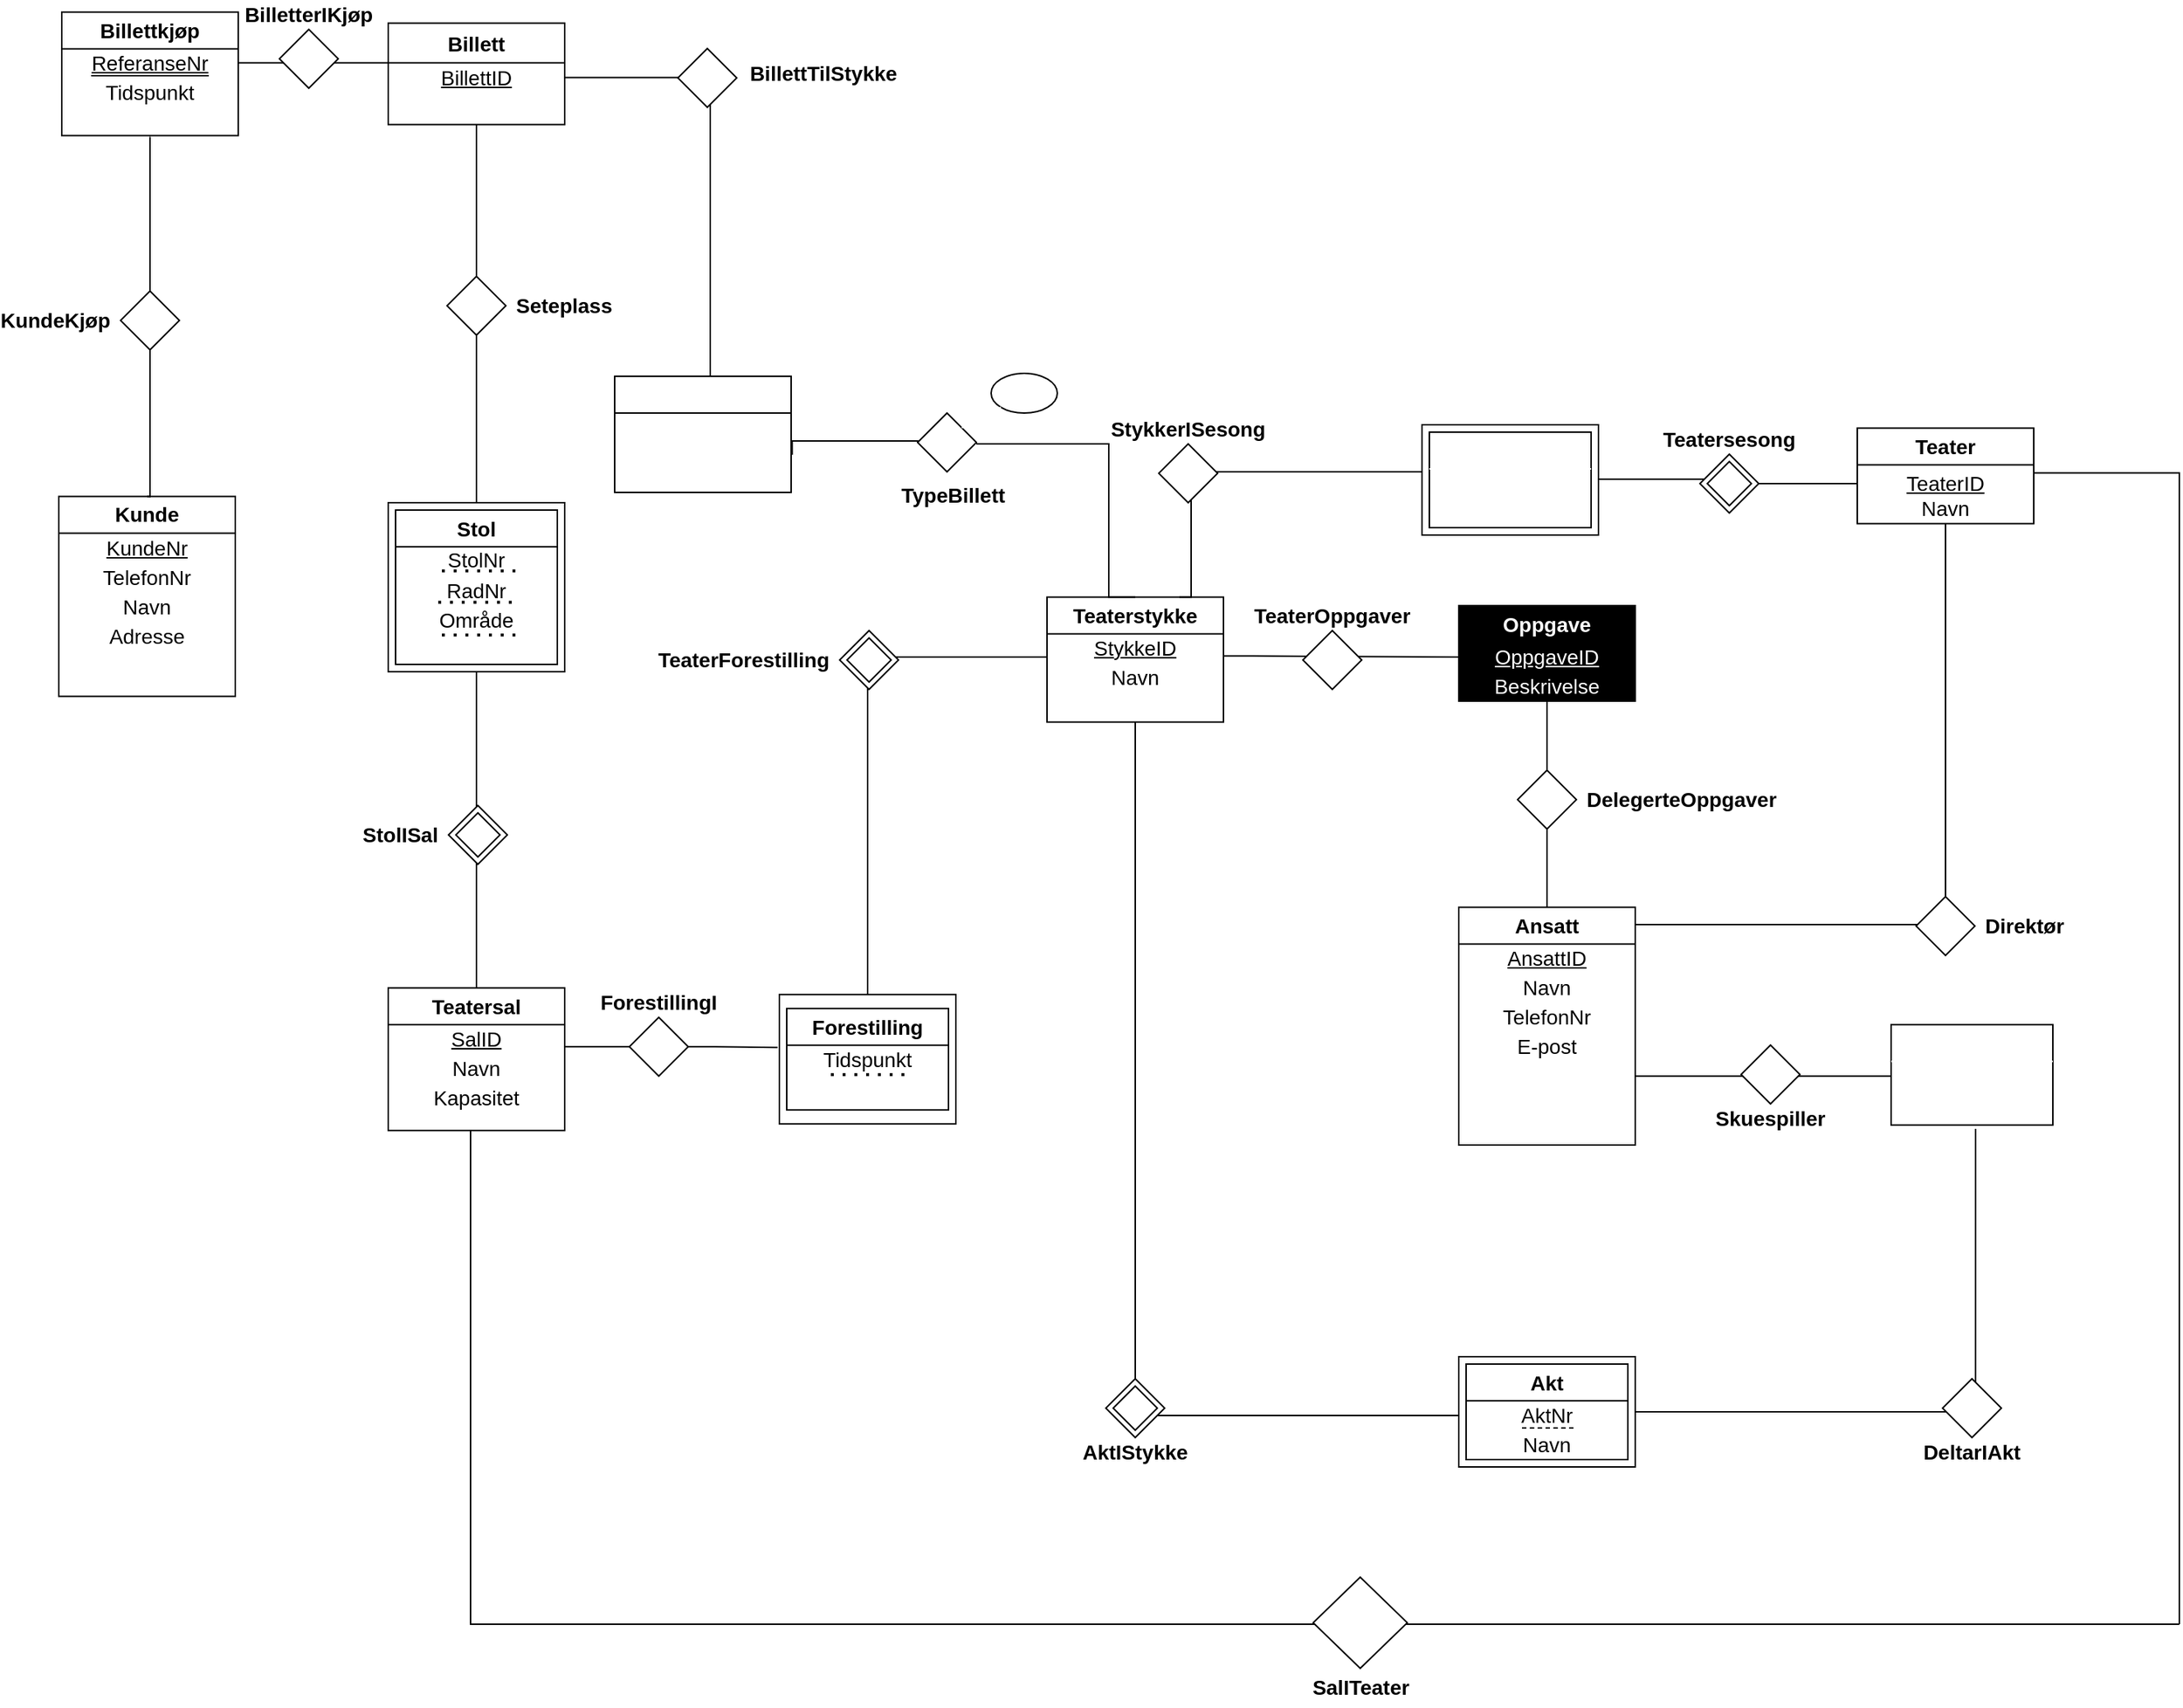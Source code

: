 <mxfile>
    <diagram id="6aBOskwQsQeoWCjWC5uv" name="Page-1">
        <mxGraphModel dx="1034" dy="1949" grid="0" gridSize="14" guides="1" tooltips="1" connect="1" arrows="1" fold="1" page="0" pageScale="1" pageWidth="1169" pageHeight="1654" math="0" shadow="0">
            <root>
                <mxCell id="0"/>
                <mxCell id="1" parent="0"/>
                <mxCell id="17" value="" style="rounded=0;whiteSpace=wrap;html=1;fontSize=14;strokeColor=default;strokeWidth=1;" parent="1" vertex="1">
                    <mxGeometry x="182" y="576.75" width="120" height="136" as="geometry"/>
                </mxCell>
                <mxCell id="18" value="&lt;span style=&quot;font-size: 14px;&quot;&gt;&lt;b&gt;Kunde&lt;/b&gt;&lt;/span&gt;" style="text;strokeColor=none;align=center;fillColor=none;html=1;verticalAlign=middle;whiteSpace=wrap;rounded=0;strokeWidth=1;" parent="1" vertex="1">
                    <mxGeometry x="182" y="576.75" width="120" height="25" as="geometry"/>
                </mxCell>
                <mxCell id="19" style="edgeStyle=none;html=1;exitX=0;exitY=0;exitDx=0;exitDy=0;entryX=1;entryY=0;entryDx=0;entryDy=0;endArrow=none;endFill=0;" parent="1" edge="1">
                    <mxGeometry relative="1" as="geometry">
                        <mxPoint x="182" y="601.75" as="sourcePoint"/>
                        <mxPoint x="302" y="601.75" as="targetPoint"/>
                    </mxGeometry>
                </mxCell>
                <mxCell id="20" value="&lt;span style=&quot;font-size: 14px;&quot;&gt;TelefonNr&lt;/span&gt;" style="text;strokeColor=none;align=center;fillColor=none;html=1;verticalAlign=middle;whiteSpace=wrap;rounded=0;strokeWidth=1;fontStyle=0" parent="1" vertex="1">
                    <mxGeometry x="182" y="621.75" width="120" height="20" as="geometry"/>
                </mxCell>
                <mxCell id="21" value="&lt;span style=&quot;font-size: 14px;&quot;&gt;Navn&lt;/span&gt;" style="text;strokeColor=none;align=center;fillColor=none;html=1;verticalAlign=middle;whiteSpace=wrap;rounded=0;strokeWidth=1;fontStyle=0" parent="1" vertex="1">
                    <mxGeometry x="182" y="641.75" width="120" height="20" as="geometry"/>
                </mxCell>
                <mxCell id="22" value="&lt;span style=&quot;font-size: 14px;&quot;&gt;Adresse&lt;/span&gt;" style="text;strokeColor=none;align=center;fillColor=none;html=1;verticalAlign=middle;whiteSpace=wrap;rounded=0;strokeWidth=1;fontStyle=0" parent="1" vertex="1">
                    <mxGeometry x="182" y="661.75" width="120" height="20" as="geometry"/>
                </mxCell>
                <mxCell id="25" value="&lt;span style=&quot;font-size: 14px;&quot;&gt;&lt;u&gt;KundeNr&lt;/u&gt;&lt;/span&gt;" style="text;strokeColor=none;align=center;fillColor=none;html=1;verticalAlign=middle;whiteSpace=wrap;rounded=0;strokeWidth=1;labelPosition=center;verticalLabelPosition=middle;" parent="1" vertex="1">
                    <mxGeometry x="182" y="601.75" width="120" height="20" as="geometry"/>
                </mxCell>
                <mxCell id="27" value="" style="rounded=0;whiteSpace=wrap;html=1;fontSize=14;strokeColor=default;strokeWidth=1;" parent="1" vertex="1">
                    <mxGeometry x="406" y="911.13" width="120" height="97" as="geometry"/>
                </mxCell>
                <mxCell id="28" value="&lt;span style=&quot;font-size: 14px;&quot;&gt;&lt;b&gt;Teatersal&lt;/b&gt;&lt;/span&gt;" style="text;strokeColor=none;align=center;fillColor=none;html=1;verticalAlign=middle;whiteSpace=wrap;rounded=0;strokeWidth=1;" parent="1" vertex="1">
                    <mxGeometry x="406" y="911.13" width="120" height="25" as="geometry"/>
                </mxCell>
                <mxCell id="29" style="edgeStyle=none;html=1;exitX=0;exitY=0;exitDx=0;exitDy=0;entryX=1;entryY=0;entryDx=0;entryDy=0;endArrow=none;endFill=0;" parent="1" edge="1">
                    <mxGeometry relative="1" as="geometry">
                        <mxPoint x="406" y="936.13" as="sourcePoint"/>
                        <mxPoint x="526" y="936.13" as="targetPoint"/>
                    </mxGeometry>
                </mxCell>
                <mxCell id="30" value="&lt;span style=&quot;font-size: 14px;&quot;&gt;Navn&lt;/span&gt;" style="text;strokeColor=none;align=center;fillColor=none;html=1;verticalAlign=middle;whiteSpace=wrap;rounded=0;strokeWidth=1;fontStyle=0" parent="1" vertex="1">
                    <mxGeometry x="406" y="956.13" width="120" height="20" as="geometry"/>
                </mxCell>
                <mxCell id="31" value="&lt;span style=&quot;font-size: 14px;&quot;&gt;Kapasitet&lt;/span&gt;" style="text;strokeColor=none;align=center;fillColor=none;html=1;verticalAlign=middle;whiteSpace=wrap;rounded=0;strokeWidth=1;fontStyle=0" parent="1" vertex="1">
                    <mxGeometry x="406" y="976.13" width="120" height="20" as="geometry"/>
                </mxCell>
                <mxCell id="35" value="&lt;span style=&quot;font-size: 14px;&quot;&gt;&lt;u&gt;SalID&lt;/u&gt;&lt;/span&gt;" style="text;strokeColor=none;align=center;fillColor=none;html=1;verticalAlign=middle;whiteSpace=wrap;rounded=0;strokeWidth=1;labelPosition=center;verticalLabelPosition=middle;" parent="1" vertex="1">
                    <mxGeometry x="406" y="936.13" width="120" height="20" as="geometry"/>
                </mxCell>
                <mxCell id="45" value="" style="rounded=0;whiteSpace=wrap;html=1;fontSize=14;strokeColor=default;strokeWidth=1;" parent="1" vertex="1">
                    <mxGeometry x="672" y="915.63" width="120" height="88" as="geometry"/>
                </mxCell>
                <mxCell id="46" value="" style="rounded=0;whiteSpace=wrap;html=1;fontSize=14;strokeColor=default;strokeWidth=1;" parent="1" vertex="1">
                    <mxGeometry x="677" y="925.13" width="110" height="69" as="geometry"/>
                </mxCell>
                <mxCell id="47" value="&lt;span style=&quot;font-size: 14px;&quot;&gt;&lt;b&gt;Forestilling&lt;/b&gt;&lt;/span&gt;" style="text;strokeColor=none;align=center;fillColor=none;html=1;verticalAlign=middle;whiteSpace=wrap;rounded=0;strokeWidth=1;" parent="1" vertex="1">
                    <mxGeometry x="677" y="925.13" width="110" height="25" as="geometry"/>
                </mxCell>
                <mxCell id="50" style="edgeStyle=none;html=1;exitX=0;exitY=0;exitDx=0;exitDy=0;entryX=1;entryY=0;entryDx=0;entryDy=0;endArrow=none;endFill=0;" parent="1" edge="1">
                    <mxGeometry relative="1" as="geometry">
                        <mxPoint x="677" y="950.13" as="sourcePoint"/>
                        <mxPoint x="787" y="950.13" as="targetPoint"/>
                    </mxGeometry>
                </mxCell>
                <mxCell id="52" value="&lt;span style=&quot;font-size: 14px;&quot;&gt;Tidspunkt&lt;/span&gt;" style="text;strokeColor=none;align=center;fillColor=none;html=1;verticalAlign=middle;whiteSpace=wrap;rounded=0;strokeWidth=1;fontStyle=0" parent="1" vertex="1">
                    <mxGeometry x="677" y="950.13" width="110" height="20" as="geometry"/>
                </mxCell>
                <mxCell id="53" value="" style="rounded=0;whiteSpace=wrap;html=1;fontSize=14;strokeColor=default;strokeWidth=1;" parent="1" vertex="1">
                    <mxGeometry x="854" y="645.25" width="120" height="85" as="geometry"/>
                </mxCell>
                <mxCell id="54" value="&lt;span style=&quot;font-size: 14px;&quot;&gt;&lt;b&gt;Teaterstykke&lt;/b&gt;&lt;/span&gt;" style="text;strokeColor=none;align=center;fillColor=none;html=1;verticalAlign=middle;whiteSpace=wrap;rounded=0;strokeWidth=1;" parent="1" vertex="1">
                    <mxGeometry x="854" y="645.25" width="120" height="25" as="geometry"/>
                </mxCell>
                <mxCell id="55" style="edgeStyle=none;html=1;exitX=0;exitY=0;exitDx=0;exitDy=0;entryX=1;entryY=0;entryDx=0;entryDy=0;endArrow=none;endFill=0;" parent="1" edge="1">
                    <mxGeometry relative="1" as="geometry">
                        <mxPoint x="854" y="670.25" as="sourcePoint"/>
                        <mxPoint x="974" y="670.25" as="targetPoint"/>
                    </mxGeometry>
                </mxCell>
                <mxCell id="56" value="&lt;span style=&quot;font-size: 14px;&quot;&gt;Navn&lt;/span&gt;" style="text;strokeColor=none;align=center;fillColor=none;html=1;verticalAlign=middle;whiteSpace=wrap;rounded=0;strokeWidth=1;fontStyle=0" parent="1" vertex="1">
                    <mxGeometry x="854" y="690.25" width="120" height="20" as="geometry"/>
                </mxCell>
                <mxCell id="61" value="&lt;span style=&quot;font-size: 14px;&quot;&gt;StykkeID&lt;/span&gt;" style="text;strokeColor=none;align=center;fillColor=none;html=1;verticalAlign=middle;whiteSpace=wrap;rounded=0;strokeWidth=1;labelPosition=center;verticalLabelPosition=middle;fontStyle=4" parent="1" vertex="1">
                    <mxGeometry x="854" y="670.25" width="120" height="20" as="geometry"/>
                </mxCell>
                <mxCell id="62" value="" style="rounded=0;whiteSpace=wrap;html=1;fontSize=14;strokeColor=default;strokeWidth=1;" parent="1" vertex="1">
                    <mxGeometry x="406" y="254.75" width="120" height="69" as="geometry"/>
                </mxCell>
                <mxCell id="63" value="&lt;span style=&quot;font-size: 14px;&quot;&gt;&lt;b&gt;Billett&lt;/b&gt;&lt;/span&gt;" style="text;strokeColor=none;align=center;fillColor=none;html=1;verticalAlign=middle;whiteSpace=wrap;rounded=0;strokeWidth=1;" parent="1" vertex="1">
                    <mxGeometry x="406" y="256.75" width="120" height="25" as="geometry"/>
                </mxCell>
                <mxCell id="64" style="edgeStyle=none;html=1;exitX=0;exitY=0;exitDx=0;exitDy=0;entryX=1;entryY=0;entryDx=0;entryDy=0;endArrow=none;endFill=0;" parent="1" edge="1">
                    <mxGeometry relative="1" as="geometry">
                        <mxPoint x="406" y="281.75" as="sourcePoint"/>
                        <mxPoint x="526" y="281.75" as="targetPoint"/>
                    </mxGeometry>
                </mxCell>
                <mxCell id="70" value="&lt;span style=&quot;font-size: 14px;&quot;&gt;BillettID&lt;/span&gt;" style="text;strokeColor=none;align=center;fillColor=none;html=1;verticalAlign=middle;whiteSpace=wrap;rounded=0;strokeWidth=1;labelPosition=center;verticalLabelPosition=middle;fontStyle=4" parent="1" vertex="1">
                    <mxGeometry x="406" y="281.75" width="120" height="20" as="geometry"/>
                </mxCell>
                <mxCell id="84" value="" style="rounded=0;whiteSpace=wrap;html=1;fontSize=14;strokeColor=default;strokeWidth=1;" parent="1" vertex="1">
                    <mxGeometry x="406" y="581" width="120" height="115" as="geometry"/>
                </mxCell>
                <mxCell id="85" value="" style="rounded=0;whiteSpace=wrap;html=1;fontSize=14;strokeColor=default;strokeWidth=1;" parent="1" vertex="1">
                    <mxGeometry x="411" y="586" width="110" height="105" as="geometry"/>
                </mxCell>
                <mxCell id="86" value="&lt;span style=&quot;font-size: 14px;&quot;&gt;&lt;b&gt;Stol&lt;/b&gt;&lt;/span&gt;" style="text;strokeColor=none;align=center;fillColor=none;html=1;verticalAlign=middle;whiteSpace=wrap;rounded=0;strokeWidth=1;" parent="1" vertex="1">
                    <mxGeometry x="411" y="586" width="110" height="25" as="geometry"/>
                </mxCell>
                <mxCell id="87" value="&lt;span style=&quot;font-size: 14px;&quot;&gt;RadNr&lt;/span&gt;" style="text;strokeColor=none;align=center;fillColor=none;html=1;verticalAlign=middle;whiteSpace=wrap;rounded=0;strokeWidth=1;fontStyle=0" parent="1" vertex="1">
                    <mxGeometry x="411" y="631" width="110" height="20" as="geometry"/>
                </mxCell>
                <mxCell id="88" value="&lt;span style=&quot;font-size: 14px;&quot;&gt;Område&lt;/span&gt;" style="text;strokeColor=none;align=center;fillColor=none;html=1;verticalAlign=middle;whiteSpace=wrap;rounded=0;strokeWidth=1;fontStyle=0" parent="1" vertex="1">
                    <mxGeometry x="411" y="651" width="110" height="20" as="geometry"/>
                </mxCell>
                <mxCell id="89" style="edgeStyle=none;html=1;exitX=0;exitY=0;exitDx=0;exitDy=0;entryX=1;entryY=0;entryDx=0;entryDy=0;endArrow=none;endFill=0;" parent="1" edge="1">
                    <mxGeometry relative="1" as="geometry">
                        <mxPoint x="411" y="611" as="sourcePoint"/>
                        <mxPoint x="521" y="611" as="targetPoint"/>
                    </mxGeometry>
                </mxCell>
                <mxCell id="91" value="&lt;span style=&quot;font-size: 14px;&quot;&gt;StolNr&lt;/span&gt;" style="text;strokeColor=none;align=center;fillColor=none;html=1;verticalAlign=middle;whiteSpace=wrap;rounded=0;strokeWidth=1;fontStyle=0" parent="1" vertex="1">
                    <mxGeometry x="411" y="612" width="110" height="16.5" as="geometry"/>
                </mxCell>
                <mxCell id="129" value="" style="rounded=0;whiteSpace=wrap;html=1;fontSize=14;strokeColor=default;strokeWidth=1;glass=0;labelBorderColor=none;fillColor=none;" parent="1" vertex="1">
                    <mxGeometry x="1134" y="1162" width="120" height="75" as="geometry"/>
                </mxCell>
                <mxCell id="130" value="" style="rounded=0;whiteSpace=wrap;html=1;fontSize=14;strokeColor=default;strokeWidth=1;glass=0;labelBorderColor=none;fillColor=none;" parent="1" vertex="1">
                    <mxGeometry x="1139" y="1167" width="110" height="65" as="geometry"/>
                </mxCell>
                <mxCell id="131" value="&lt;b&gt;&lt;font style=&quot;font-size: 14px;&quot;&gt;Akt&lt;/font&gt;&lt;/b&gt;" style="text;strokeColor=none;align=center;fillColor=none;html=1;verticalAlign=middle;whiteSpace=wrap;rounded=0;strokeWidth=1;glass=0;labelBorderColor=none;" parent="1" vertex="1">
                    <mxGeometry x="1139" y="1167" width="110" height="25" as="geometry"/>
                </mxCell>
                <mxCell id="132" value="&lt;span style=&quot;border-bottom: 1px dashed black;&quot;&gt;&lt;font style=&quot;font-size: 14px;&quot;&gt;AktNr&lt;/font&gt;&lt;/span&gt;" style="text;align=center;html=1;verticalAlign=middle;whiteSpace=wrap;rounded=0;strokeWidth=1;glass=0;labelBorderColor=none;strokeColor=none;fillColor=none;labelBackgroundColor=none;fontStyle=0" parent="1" vertex="1">
                    <mxGeometry x="1139" y="1192" width="110" height="20" as="geometry"/>
                </mxCell>
                <mxCell id="133" value="&lt;span style=&quot;font-size: 14px;&quot;&gt;Navn&lt;/span&gt;" style="text;strokeColor=none;align=center;fillColor=none;html=1;verticalAlign=middle;whiteSpace=wrap;rounded=0;strokeWidth=1;glass=0;labelBorderColor=none;" parent="1" vertex="1">
                    <mxGeometry x="1139" y="1212" width="110" height="20" as="geometry"/>
                </mxCell>
                <mxCell id="134" style="edgeStyle=none;html=1;exitX=0;exitY=0;exitDx=0;exitDy=0;entryX=1;entryY=0;entryDx=0;entryDy=0;endArrow=none;endFill=0;" parent="1" source="132" target="132" edge="1">
                    <mxGeometry relative="1" as="geometry"/>
                </mxCell>
                <mxCell id="143" value="" style="rounded=0;whiteSpace=wrap;html=1;fontSize=14;strokeColor=default;strokeWidth=1;" parent="1" vertex="1">
                    <mxGeometry x="1134" y="856.25" width="120" height="161.75" as="geometry"/>
                </mxCell>
                <mxCell id="144" value="&lt;span style=&quot;font-size: 14px;&quot;&gt;&lt;b&gt;Ansatt&lt;/b&gt;&lt;/span&gt;" style="text;strokeColor=none;align=center;fillColor=none;html=1;verticalAlign=middle;whiteSpace=wrap;rounded=0;strokeWidth=1;" parent="1" vertex="1">
                    <mxGeometry x="1134" y="856.25" width="120" height="25" as="geometry"/>
                </mxCell>
                <mxCell id="145" style="edgeStyle=none;html=1;exitX=0;exitY=0;exitDx=0;exitDy=0;entryX=1;entryY=0;entryDx=0;entryDy=0;endArrow=none;endFill=0;" parent="1" edge="1">
                    <mxGeometry relative="1" as="geometry">
                        <mxPoint x="1134" y="881.25" as="sourcePoint"/>
                        <mxPoint x="1254" y="881.25" as="targetPoint"/>
                    </mxGeometry>
                </mxCell>
                <mxCell id="146" value="&lt;span style=&quot;font-size: 14px;&quot;&gt;Navn&lt;/span&gt;" style="text;strokeColor=none;align=center;fillColor=none;html=1;verticalAlign=middle;whiteSpace=wrap;rounded=0;strokeWidth=1;fontStyle=0" parent="1" vertex="1">
                    <mxGeometry x="1134" y="901.25" width="120" height="20" as="geometry"/>
                </mxCell>
                <mxCell id="147" value="&lt;span style=&quot;font-size: 14px;&quot;&gt;TelefonNr&lt;/span&gt;" style="text;strokeColor=none;align=center;fillColor=none;html=1;verticalAlign=middle;whiteSpace=wrap;rounded=0;strokeWidth=1;fontStyle=0" parent="1" vertex="1">
                    <mxGeometry x="1134" y="921.25" width="120" height="20" as="geometry"/>
                </mxCell>
                <mxCell id="148" value="&lt;span style=&quot;font-size: 14px;&quot;&gt;E-post&lt;/span&gt;" style="text;strokeColor=none;align=center;fillColor=none;html=1;verticalAlign=middle;whiteSpace=wrap;rounded=0;strokeWidth=1;fontStyle=0" parent="1" vertex="1">
                    <mxGeometry x="1134" y="941.25" width="120" height="20" as="geometry"/>
                </mxCell>
                <mxCell id="151" value="&lt;span style=&quot;font-size: 14px;&quot;&gt;&lt;u&gt;AnsattID&lt;/u&gt;&lt;/span&gt;" style="text;strokeColor=none;align=center;fillColor=none;html=1;verticalAlign=middle;whiteSpace=wrap;rounded=0;strokeWidth=1;labelPosition=center;verticalLabelPosition=middle;" parent="1" vertex="1">
                    <mxGeometry x="1134" y="881.25" width="120" height="20" as="geometry"/>
                </mxCell>
                <mxCell id="168" value="Jobbstatus" style="text;html=1;align=center;verticalAlign=middle;resizable=0;points=[];autosize=1;strokeColor=none;fillColor=none;fontColor=#ffffff;" parent="1" vertex="1">
                    <mxGeometry x="1152" y="961.25" width="84" height="28" as="geometry"/>
                </mxCell>
                <mxCell id="170" value="" style="rounded=0;whiteSpace=wrap;html=1;fontSize=14;strokeColor=default;strokeWidth=1;fontColor=#ffffff;" parent="1" vertex="1">
                    <mxGeometry x="1428" y="936.13" width="110" height="68.25" as="geometry"/>
                </mxCell>
                <mxCell id="171" value="&lt;span style=&quot;font-size: 14px;&quot;&gt;&lt;b&gt;Rolle&lt;/b&gt;&lt;/span&gt;" style="text;strokeColor=none;align=center;fillColor=none;html=1;verticalAlign=middle;whiteSpace=wrap;rounded=0;strokeWidth=1;fontColor=#ffffff;" parent="1" vertex="1">
                    <mxGeometry x="1428" y="936.13" width="110" height="25" as="geometry"/>
                </mxCell>
                <mxCell id="172" value="&lt;span style=&quot;font-size: 14px;&quot;&gt;&lt;u&gt;RolleID&lt;/u&gt;&lt;/span&gt;" style="text;strokeColor=none;align=center;fillColor=none;html=1;verticalAlign=middle;whiteSpace=wrap;rounded=0;strokeWidth=1;labelPosition=center;verticalLabelPosition=middle;fontColor=#ffffff;" parent="1" vertex="1">
                    <mxGeometry x="1428" y="961.13" width="110" height="20" as="geometry"/>
                </mxCell>
                <mxCell id="173" style="edgeStyle=none;html=1;exitX=0;exitY=0;exitDx=0;exitDy=0;entryX=1;entryY=0;entryDx=0;entryDy=0;endArrow=none;endFill=0;strokeColor=#FFFFFF;fontColor=#ffffff;" parent="1" source="172" target="172" edge="1">
                    <mxGeometry relative="1" as="geometry"/>
                </mxCell>
                <mxCell id="259" style="edgeStyle=none;html=1;exitX=0.5;exitY=1;exitDx=0;exitDy=0;entryX=0.5;entryY=1;entryDx=0;entryDy=0;" parent="1" source="252" target="256" edge="1">
                    <mxGeometry relative="1" as="geometry"/>
                </mxCell>
                <mxCell id="252" value="" style="rounded=0;whiteSpace=wrap;html=1;fontSize=14;strokeColor=default;strokeWidth=1;" parent="1" vertex="1">
                    <mxGeometry x="184" y="247.25" width="120" height="84" as="geometry"/>
                </mxCell>
                <mxCell id="253" value="&lt;b&gt;&lt;font style=&quot;font-size: 14px;&quot;&gt;Billettkjøp&lt;/font&gt;&lt;/b&gt;" style="text;strokeColor=none;align=center;fillColor=none;html=1;verticalAlign=middle;whiteSpace=wrap;rounded=0;strokeWidth=1;" parent="1" vertex="1">
                    <mxGeometry x="184" y="247.25" width="120" height="25" as="geometry"/>
                </mxCell>
                <mxCell id="254" style="edgeStyle=none;html=1;exitX=0;exitY=0;exitDx=0;exitDy=0;entryX=1;entryY=0;entryDx=0;entryDy=0;endArrow=none;endFill=0;" parent="1" edge="1">
                    <mxGeometry relative="1" as="geometry">
                        <mxPoint x="184" y="272.25" as="sourcePoint"/>
                        <mxPoint x="304" y="272.25" as="targetPoint"/>
                    </mxGeometry>
                </mxCell>
                <mxCell id="255" value="&lt;span style=&quot;font-size: 14px;&quot;&gt;Tidspunkt&lt;/span&gt;" style="text;strokeColor=none;align=center;fillColor=none;html=1;verticalAlign=middle;whiteSpace=wrap;rounded=0;strokeWidth=1;fontStyle=0" parent="1" vertex="1">
                    <mxGeometry x="184" y="292.25" width="120" height="20" as="geometry"/>
                </mxCell>
                <mxCell id="256" value="&lt;font style=&quot;font-size: 14px;&quot;&gt;&lt;br&gt;&lt;/font&gt;" style="text;strokeColor=none;align=center;fillColor=none;html=1;verticalAlign=middle;whiteSpace=wrap;rounded=0;strokeWidth=1;fontStyle=0" parent="1" vertex="1">
                    <mxGeometry x="184" y="312.25" width="120" height="20" as="geometry"/>
                </mxCell>
                <mxCell id="258" value="&lt;span style=&quot;border-bottom: 1px solid black&quot;&gt;&lt;font style=&quot;font-size: 14px;&quot;&gt;&lt;u&gt;ReferanseNr&lt;/u&gt;&lt;/font&gt;&lt;/span&gt;" style="text;strokeColor=none;align=center;fillColor=none;html=1;verticalAlign=middle;whiteSpace=wrap;rounded=0;strokeWidth=1;labelPosition=center;verticalLabelPosition=middle;" parent="1" vertex="1">
                    <mxGeometry x="184" y="272.25" width="120" height="20" as="geometry"/>
                </mxCell>
                <mxCell id="306" value="" style="rounded=0;whiteSpace=wrap;html=1;fontSize=14;strokeColor=default;strokeWidth=1;" parent="1" vertex="1">
                    <mxGeometry x="1405" y="530.25" width="120" height="65" as="geometry"/>
                </mxCell>
                <mxCell id="464" style="edgeStyle=none;html=1;" edge="1" parent="1">
                    <mxGeometry relative="1" as="geometry">
                        <mxPoint x="1567.364" y="1064" as="targetPoint"/>
                        <mxPoint x="1567" y="1064" as="sourcePoint"/>
                    </mxGeometry>
                </mxCell>
                <mxCell id="307" value="&lt;span style=&quot;font-size: 14px;&quot;&gt;&lt;b&gt;Teater&lt;/b&gt;&lt;/span&gt;" style="text;strokeColor=none;align=center;fillColor=none;html=1;verticalAlign=middle;whiteSpace=wrap;rounded=0;strokeWidth=1;" parent="1" vertex="1">
                    <mxGeometry x="1405" y="530.25" width="120" height="25" as="geometry"/>
                </mxCell>
                <mxCell id="308" style="edgeStyle=none;html=1;exitX=0;exitY=0;exitDx=0;exitDy=0;entryX=1;entryY=0;entryDx=0;entryDy=0;endArrow=none;endFill=0;" parent="1" edge="1">
                    <mxGeometry relative="1" as="geometry">
                        <mxPoint x="1405" y="555.25" as="sourcePoint"/>
                        <mxPoint x="1525.0" y="555.25" as="targetPoint"/>
                    </mxGeometry>
                </mxCell>
                <mxCell id="309" value="&lt;span style=&quot;font-size: 14px;&quot;&gt;Navn&lt;/span&gt;" style="text;strokeColor=none;align=center;fillColor=none;html=1;verticalAlign=middle;whiteSpace=wrap;rounded=0;strokeWidth=1;fontStyle=0" parent="1" vertex="1">
                    <mxGeometry x="1405" y="575.25" width="120" height="20" as="geometry"/>
                </mxCell>
                <mxCell id="310" value="&lt;span style=&quot;font-size: 14px;&quot;&gt;&lt;u&gt;TeaterID&lt;/u&gt;&lt;/span&gt;" style="text;strokeColor=none;align=center;fillColor=none;html=1;verticalAlign=middle;whiteSpace=wrap;rounded=0;strokeWidth=1;labelPosition=center;verticalLabelPosition=middle;" parent="1" vertex="1">
                    <mxGeometry x="1405" y="560.75" width="120" height="14.5" as="geometry"/>
                </mxCell>
                <mxCell id="373" value="Rollenavn" style="text;html=1;align=center;verticalAlign=middle;resizable=0;points=[];autosize=1;strokeColor=none;fillColor=none;fontColor=#FFFFFF;" parent="1" vertex="1">
                    <mxGeometry x="1441" y="976.38" width="84" height="28" as="geometry"/>
                </mxCell>
                <mxCell id="380" value="" style="endArrow=none;dashed=1;html=1;dashPattern=1 3;strokeWidth=2;fontColor=#FFFFFF;exitX=0.75;exitY=1;exitDx=0;exitDy=0;entryX=0.75;entryY=1;entryDx=0;entryDy=0;" parent="1" source="132" target="132" edge="1">
                    <mxGeometry width="50" height="50" relative="1" as="geometry">
                        <mxPoint x="1172.5" y="1218" as="sourcePoint"/>
                        <mxPoint x="1214.5" y="1196" as="targetPoint"/>
                    </mxGeometry>
                </mxCell>
                <mxCell id="382" value="" style="endArrow=none;dashed=1;html=1;dashPattern=1 3;strokeWidth=2;fontColor=#FFFFFF;exitX=0.25;exitY=0;exitDx=0;exitDy=0;entryX=0.75;entryY=1;entryDx=0;entryDy=0;" parent="1" edge="1">
                    <mxGeometry width="50" height="50" relative="1" as="geometry">
                        <mxPoint x="707" y="970.13" as="sourcePoint"/>
                        <mxPoint x="762" y="970.13" as="targetPoint"/>
                    </mxGeometry>
                </mxCell>
                <mxCell id="383" value="" style="endArrow=none;dashed=1;html=1;dashPattern=1 3;strokeWidth=2;fontColor=#FFFFFF;exitX=0.25;exitY=0;exitDx=0;exitDy=0;entryX=0.75;entryY=1;entryDx=0;entryDy=0;" parent="1" edge="1">
                    <mxGeometry width="50" height="50" relative="1" as="geometry">
                        <mxPoint x="442.5" y="627.39" as="sourcePoint"/>
                        <mxPoint x="497.5" y="627.39" as="targetPoint"/>
                    </mxGeometry>
                </mxCell>
                <mxCell id="384" value="" style="endArrow=none;dashed=1;html=1;dashPattern=1 3;strokeWidth=2;fontColor=#FFFFFF;exitX=0.25;exitY=0;exitDx=0;exitDy=0;entryX=0.75;entryY=1;entryDx=0;entryDy=0;" parent="1" edge="1">
                    <mxGeometry width="50" height="50" relative="1" as="geometry">
                        <mxPoint x="440" y="648.75" as="sourcePoint"/>
                        <mxPoint x="495" y="648.75" as="targetPoint"/>
                    </mxGeometry>
                </mxCell>
                <mxCell id="385" value="" style="endArrow=none;dashed=1;html=1;dashPattern=1 3;strokeWidth=2;fontColor=#FFFFFF;exitX=0.25;exitY=0;exitDx=0;exitDy=0;entryX=0.75;entryY=1;entryDx=0;entryDy=0;" parent="1" edge="1">
                    <mxGeometry width="50" height="50" relative="1" as="geometry">
                        <mxPoint x="442.5" y="671" as="sourcePoint"/>
                        <mxPoint x="497.5" y="671" as="targetPoint"/>
                    </mxGeometry>
                </mxCell>
                <mxCell id="402" value="" style="rounded=0;whiteSpace=wrap;html=1;fontSize=14;strokeColor=default;strokeWidth=1;labelBackgroundColor=none;labelBorderColor=none;fontColor=#FFFFFF;fillColor=none;" parent="1" vertex="1">
                    <mxGeometry x="560" y="495" width="120" height="79" as="geometry"/>
                </mxCell>
                <mxCell id="403" value="&lt;span style=&quot;font-size: 14px;&quot;&gt;&lt;b&gt;Kundegruppe&lt;/b&gt;&lt;/span&gt;" style="text;strokeColor=none;align=center;fillColor=none;html=1;verticalAlign=middle;whiteSpace=wrap;rounded=0;strokeWidth=1;labelBackgroundColor=none;labelBorderColor=none;fontColor=#FFFFFF;" parent="1" vertex="1">
                    <mxGeometry x="560" y="495" width="120" height="25" as="geometry"/>
                </mxCell>
                <mxCell id="404" style="edgeStyle=none;html=1;exitX=0;exitY=0;exitDx=0;exitDy=0;entryX=1;entryY=0;entryDx=0;entryDy=0;endArrow=none;endFill=0;fontColor=#FFFFFF;" parent="1" edge="1">
                    <mxGeometry relative="1" as="geometry">
                        <mxPoint x="560" y="520" as="sourcePoint"/>
                        <mxPoint x="680.0" y="520" as="targetPoint"/>
                    </mxGeometry>
                </mxCell>
                <mxCell id="418" value="" style="rounded=0;whiteSpace=wrap;html=1;fontSize=14;strokeColor=default;strokeWidth=1;shadow=0;labelBackgroundColor=none;labelBorderColor=none;fontColor=#FFFFFF;fillColor=#000000;" parent="1" vertex="1">
                    <mxGeometry x="1134" y="651" width="120" height="65" as="geometry"/>
                </mxCell>
                <mxCell id="419" value="&lt;span style=&quot;font-size: 14px;&quot;&gt;&lt;b&gt;Oppgave&lt;/b&gt;&lt;/span&gt;" style="text;strokeColor=none;align=center;fillColor=none;html=1;verticalAlign=middle;whiteSpace=wrap;rounded=0;strokeWidth=1;shadow=0;labelBackgroundColor=none;labelBorderColor=none;fontColor=#FFFFFF;" parent="1" vertex="1">
                    <mxGeometry x="1134" y="651" width="120" height="25" as="geometry"/>
                </mxCell>
                <mxCell id="420" style="edgeStyle=none;html=1;exitX=0;exitY=0;exitDx=0;exitDy=0;entryX=1;entryY=0;entryDx=0;entryDy=0;endArrow=none;endFill=0;fontColor=#FFFFFF;" parent="1" edge="1">
                    <mxGeometry relative="1" as="geometry">
                        <mxPoint x="1134" y="676" as="sourcePoint"/>
                        <mxPoint x="1254.0" y="676" as="targetPoint"/>
                    </mxGeometry>
                </mxCell>
                <mxCell id="421" value="&lt;span style=&quot;font-size: 14px;&quot;&gt;Beskrivelse&lt;/span&gt;" style="text;strokeColor=none;align=center;fillColor=none;html=1;verticalAlign=middle;whiteSpace=wrap;rounded=0;strokeWidth=1;fontStyle=0;shadow=0;labelBackgroundColor=none;labelBorderColor=none;fontColor=#FFFFFF;" parent="1" vertex="1">
                    <mxGeometry x="1134" y="696" width="120" height="20" as="geometry"/>
                </mxCell>
                <mxCell id="422" value="&lt;span style=&quot;font-size: 14px;&quot;&gt;&lt;u&gt;OppgaveID&lt;/u&gt;&lt;/span&gt;" style="text;strokeColor=none;align=center;fillColor=none;html=1;verticalAlign=middle;whiteSpace=wrap;rounded=0;strokeWidth=1;labelPosition=center;verticalLabelPosition=middle;shadow=0;labelBackgroundColor=none;labelBorderColor=none;fontColor=#FFFFFF;" parent="1" vertex="1">
                    <mxGeometry x="1134" y="676" width="120" height="20" as="geometry"/>
                </mxCell>
                <mxCell id="433" value="Stillingstittel" style="text;html=1;align=center;verticalAlign=middle;resizable=0;points=[];autosize=1;strokeColor=none;fillColor=none;fontColor=#FFFFFF;" parent="1" vertex="1">
                    <mxGeometry x="1145" y="989.25" width="98" height="28" as="geometry"/>
                </mxCell>
                <mxCell id="437" value="" style="rhombus;whiteSpace=wrap;html=1;fontSize=14;strokeColor=default;" vertex="1" parent="1">
                    <mxGeometry x="766.0" y="520" width="40" height="40" as="geometry"/>
                </mxCell>
                <mxCell id="438" value="&lt;b&gt;BillettTilStykke&lt;/b&gt;" style="text;strokeColor=none;align=center;fillColor=none;html=1;verticalAlign=middle;whiteSpace=wrap;rounded=0;fontSize=14;" vertex="1" parent="1">
                    <mxGeometry x="672" y="279" width="60" height="20" as="geometry"/>
                </mxCell>
                <mxCell id="440" value="" style="edgeStyle=segmentEdgeStyle;endArrow=none;html=1;curved=0;rounded=0;endSize=8;startSize=8;endFill=0;exitX=1.006;exitY=0.675;exitDx=0;exitDy=0;exitPerimeter=0;entryX=0;entryY=0.5;entryDx=0;entryDy=0;" edge="1" parent="1" source="402" target="437">
                    <mxGeometry width="50" height="50" relative="1" as="geometry">
                        <mxPoint x="726" y="539.87" as="sourcePoint"/>
                        <mxPoint x="770" y="539" as="targetPoint"/>
                        <Array as="points">
                            <mxPoint x="766" y="539"/>
                        </Array>
                    </mxGeometry>
                </mxCell>
                <mxCell id="441" value="" style="edgeStyle=segmentEdgeStyle;endArrow=none;html=1;curved=0;rounded=0;endSize=8;startSize=8;endFill=0;entryX=0.5;entryY=0;entryDx=0;entryDy=0;" edge="1" parent="1" target="54">
                    <mxGeometry width="50" height="50" relative="1" as="geometry">
                        <mxPoint x="806" y="541" as="sourcePoint"/>
                        <mxPoint x="846" y="581" as="targetPoint"/>
                        <Array as="points">
                            <mxPoint x="896" y="541"/>
                            <mxPoint x="896" y="645"/>
                        </Array>
                    </mxGeometry>
                </mxCell>
                <mxCell id="442" value="" style="edgeStyle=segmentEdgeStyle;endArrow=none;html=1;curved=0;rounded=0;endSize=8;startSize=8;endFill=0;exitX=0.5;exitY=1;exitDx=0;exitDy=0;entryX=0.5;entryY=0;entryDx=0;entryDy=0;" edge="1" parent="1" source="62" target="84">
                    <mxGeometry width="50" height="50" relative="1" as="geometry">
                        <mxPoint x="445.99" y="490.01" as="sourcePoint"/>
                        <mxPoint x="485.99" y="490.01" as="targetPoint"/>
                        <Array as="points"/>
                    </mxGeometry>
                </mxCell>
                <mxCell id="443" value="" style="edgeStyle=segmentEdgeStyle;endArrow=none;html=1;curved=0;rounded=0;endSize=8;startSize=8;endFill=0;exitX=1;exitY=0.5;exitDx=0;exitDy=0;" edge="1" parent="1" source="70">
                    <mxGeometry width="50" height="50" relative="1" as="geometry">
                        <mxPoint x="585" y="455" as="sourcePoint"/>
                        <mxPoint x="625" y="495" as="targetPoint"/>
                        <Array as="points">
                            <mxPoint x="625" y="292"/>
                        </Array>
                    </mxGeometry>
                </mxCell>
                <mxCell id="444" value="" style="rhombus;whiteSpace=wrap;html=1;fontSize=14;strokeColor=default;" vertex="1" parent="1">
                    <mxGeometry x="603.0" y="272" width="40" height="40" as="geometry"/>
                </mxCell>
                <mxCell id="445" value="&lt;b&gt;TypeBillett&lt;/b&gt;" style="text;strokeColor=none;align=left;fillColor=none;html=1;verticalAlign=middle;whiteSpace=wrap;rounded=0;fontSize=14;" vertex="1" parent="1">
                    <mxGeometry x="753" y="566" width="60" height="20" as="geometry"/>
                </mxCell>
                <mxCell id="446" value="" style="rhombus;whiteSpace=wrap;html=1;fontSize=14;strokeColor=default;" vertex="1" parent="1">
                    <mxGeometry x="446.0" y="427" width="40" height="40" as="geometry"/>
                </mxCell>
                <mxCell id="447" value="&lt;b&gt;Seteplass&lt;/b&gt;" style="text;strokeColor=none;align=left;fillColor=none;html=1;verticalAlign=middle;whiteSpace=wrap;rounded=0;fontSize=14;" vertex="1" parent="1">
                    <mxGeometry x="491" y="437" width="60" height="20" as="geometry"/>
                </mxCell>
                <mxCell id="448" value="" style="edgeStyle=segmentEdgeStyle;endArrow=none;html=1;curved=0;rounded=0;endSize=8;startSize=8;endFill=0;exitX=1;exitY=0.75;exitDx=0;exitDy=0;entryX=0;entryY=1;entryDx=0;entryDy=0;" edge="1" parent="1" source="258" target="63">
                    <mxGeometry width="50" height="50" relative="1" as="geometry">
                        <mxPoint x="336" y="282.06" as="sourcePoint"/>
                        <mxPoint x="376" y="282.06" as="targetPoint"/>
                        <Array as="points">
                            <mxPoint x="304" y="282"/>
                        </Array>
                    </mxGeometry>
                </mxCell>
                <mxCell id="449" value="" style="rhombus;whiteSpace=wrap;html=1;fontSize=14;strokeColor=default;" vertex="1" parent="1">
                    <mxGeometry x="332.0" y="259" width="40" height="40" as="geometry"/>
                </mxCell>
                <mxCell id="450" value="&lt;b&gt;BilletterIKjøp&lt;/b&gt;" style="text;strokeColor=none;align=center;fillColor=none;html=1;verticalAlign=middle;whiteSpace=wrap;rounded=0;fontSize=14;" vertex="1" parent="1">
                    <mxGeometry x="322" y="239" width="60" height="20" as="geometry"/>
                </mxCell>
                <mxCell id="451" value="" style="edgeStyle=segmentEdgeStyle;endArrow=none;html=1;curved=0;rounded=0;endSize=8;startSize=8;endFill=0;exitX=0.5;exitY=0;exitDx=0;exitDy=0;entryX=0.5;entryY=1;entryDx=0;entryDy=0;" edge="1" parent="1" source="18" target="256">
                    <mxGeometry width="50" height="50" relative="1" as="geometry">
                        <mxPoint x="280" y="476" as="sourcePoint"/>
                        <mxPoint x="320" y="476" as="targetPoint"/>
                        <Array as="points">
                            <mxPoint x="244" y="577"/>
                        </Array>
                    </mxGeometry>
                </mxCell>
                <mxCell id="452" value="" style="rhombus;whiteSpace=wrap;html=1;fontSize=14;strokeColor=default;" vertex="1" parent="1">
                    <mxGeometry x="224.0" y="437" width="40" height="40" as="geometry"/>
                </mxCell>
                <mxCell id="453" value="&lt;b&gt;KundeKjøp&lt;/b&gt;" style="text;strokeColor=none;align=right;fillColor=none;html=1;verticalAlign=middle;whiteSpace=wrap;rounded=0;fontSize=14;" vertex="1" parent="1">
                    <mxGeometry x="159" y="447" width="60" height="20" as="geometry"/>
                </mxCell>
                <mxCell id="456" value="" style="edgeStyle=segmentEdgeStyle;endArrow=none;html=1;curved=0;rounded=0;endSize=8;startSize=8;endFill=0;exitX=0.5;exitY=1;exitDx=0;exitDy=0;entryX=0.5;entryY=0;entryDx=0;entryDy=0;" edge="1" parent="1" source="84" target="28">
                    <mxGeometry width="50" height="50" relative="1" as="geometry">
                        <mxPoint x="446" y="784" as="sourcePoint"/>
                        <mxPoint x="486" y="784" as="targetPoint"/>
                        <Array as="points"/>
                    </mxGeometry>
                </mxCell>
                <mxCell id="462" value="" style="edgeStyle=segmentEdgeStyle;endArrow=none;html=1;curved=0;rounded=0;endSize=8;startSize=8;endFill=0;entryX=0;entryY=0.5;entryDx=0;entryDy=0;exitX=1;exitY=0.75;exitDx=0;exitDy=0;" edge="1" parent="1" source="61" target="422">
                    <mxGeometry width="50" height="50" relative="1" as="geometry">
                        <mxPoint x="994" y="686" as="sourcePoint"/>
                        <mxPoint x="908" y="742" as="targetPoint"/>
                        <Array as="points">
                            <mxPoint x="994" y="685"/>
                        </Array>
                    </mxGeometry>
                </mxCell>
                <mxCell id="463" value="" style="edgeStyle=segmentEdgeStyle;endArrow=none;html=1;curved=0;rounded=0;endSize=8;startSize=8;endFill=0;exitX=0.5;exitY=1;exitDx=0;exitDy=0;entryX=0.5;entryY=0;entryDx=0;entryDy=0;" edge="1" parent="1" source="421" target="144">
                    <mxGeometry width="50" height="50" relative="1" as="geometry">
                        <mxPoint x="1190" y="770" as="sourcePoint"/>
                        <mxPoint x="1190" y="810" as="targetPoint"/>
                        <Array as="points">
                            <mxPoint x="1194" y="784"/>
                            <mxPoint x="1194" y="784"/>
                        </Array>
                    </mxGeometry>
                </mxCell>
                <mxCell id="467" value="" style="edgeStyle=segmentEdgeStyle;endArrow=none;html=1;curved=0;rounded=0;endSize=8;startSize=8;endFill=0;exitX=1;exitY=0.5;exitDx=0;exitDy=0;entryX=0.529;entryY=1.092;entryDx=0;entryDy=0;entryPerimeter=0;" edge="1" parent="1" source="129" target="373">
                    <mxGeometry width="50" height="50" relative="1" as="geometry">
                        <mxPoint x="1444.96" y="1011.25" as="sourcePoint"/>
                        <mxPoint x="1485" y="1008" as="targetPoint"/>
                        <Array as="points">
                            <mxPoint x="1485" y="1199"/>
                        </Array>
                    </mxGeometry>
                </mxCell>
                <mxCell id="468" value="" style="edgeStyle=segmentEdgeStyle;endArrow=none;html=1;curved=0;rounded=0;endSize=8;startSize=8;endFill=0;entryX=0;entryY=0.5;entryDx=0;entryDy=0;" edge="1" parent="1" target="172">
                    <mxGeometry width="50" height="50" relative="1" as="geometry">
                        <mxPoint x="1254" y="966" as="sourcePoint"/>
                        <mxPoint x="1370" y="938" as="targetPoint"/>
                        <Array as="points">
                            <mxPoint x="1254" y="971"/>
                        </Array>
                    </mxGeometry>
                </mxCell>
                <mxCell id="469" value="" style="edgeStyle=segmentEdgeStyle;endArrow=none;html=1;curved=0;rounded=0;endSize=8;startSize=8;endFill=0;entryX=0.75;entryY=0;entryDx=0;entryDy=0;exitX=0;exitY=0.25;exitDx=0;exitDy=0;" edge="1" parent="1" target="54">
                    <mxGeometry width="50" height="50" relative="1" as="geometry">
                        <mxPoint x="1109" y="565" as="sourcePoint"/>
                        <mxPoint x="952" y="614" as="targetPoint"/>
                        <Array as="points">
                            <mxPoint x="952" y="560"/>
                            <mxPoint x="952" y="645"/>
                        </Array>
                    </mxGeometry>
                </mxCell>
                <mxCell id="470" value="" style="edgeStyle=segmentEdgeStyle;endArrow=none;html=1;curved=0;rounded=0;endSize=8;startSize=8;endFill=0;exitX=1;exitY=0.25;exitDx=0;exitDy=0;entryX=0;entryY=0;entryDx=0;entryDy=0;startArrow=none;" edge="1" parent="1" source="507" target="310">
                    <mxGeometry width="50" height="50" relative="1" as="geometry">
                        <mxPoint x="1302" y="560" as="sourcePoint"/>
                        <mxPoint x="1342" y="560" as="targetPoint"/>
                        <Array as="points">
                            <mxPoint x="1331" y="568"/>
                            <mxPoint x="1405" y="568"/>
                        </Array>
                    </mxGeometry>
                </mxCell>
                <mxCell id="471" value="" style="edgeStyle=segmentEdgeStyle;endArrow=none;html=1;curved=0;rounded=0;endSize=8;startSize=8;endFill=0;exitX=1;exitY=0;exitDx=0;exitDy=0;entryX=0.5;entryY=1;entryDx=0;entryDy=0;" edge="1" parent="1" source="151" target="309">
                    <mxGeometry width="50" height="50" relative="1" as="geometry">
                        <mxPoint x="1330" y="880" as="sourcePoint"/>
                        <mxPoint x="1370.0" y="840" as="targetPoint"/>
                        <Array as="points">
                            <mxPoint x="1254" y="868"/>
                            <mxPoint x="1465" y="868"/>
                        </Array>
                    </mxGeometry>
                </mxCell>
                <mxCell id="472" value="" style="edgeStyle=segmentEdgeStyle;endArrow=none;html=1;curved=0;rounded=0;endSize=8;startSize=8;endFill=0;exitX=1;exitY=0.75;exitDx=0;exitDy=0;entryX=-0.01;entryY=0.409;entryDx=0;entryDy=0;entryPerimeter=0;" edge="1" parent="1" source="35" target="45">
                    <mxGeometry width="50" height="50" relative="1" as="geometry">
                        <mxPoint x="588" y="952" as="sourcePoint"/>
                        <mxPoint x="628" y="952" as="targetPoint"/>
                        <Array as="points">
                            <mxPoint x="628" y="951"/>
                        </Array>
                    </mxGeometry>
                </mxCell>
                <mxCell id="473" value="" style="edgeStyle=segmentEdgeStyle;endArrow=none;html=1;curved=0;rounded=0;endSize=8;startSize=8;endFill=0;exitX=0;exitY=1;exitDx=0;exitDy=0;entryX=0.5;entryY=0;entryDx=0;entryDy=0;" edge="1" parent="1" source="61" target="45">
                    <mxGeometry width="50" height="50" relative="1" as="geometry">
                        <mxPoint x="838" y="686" as="sourcePoint"/>
                        <mxPoint x="798" y="726" as="targetPoint"/>
                        <Array as="points">
                            <mxPoint x="854" y="686"/>
                            <mxPoint x="732" y="686"/>
                        </Array>
                    </mxGeometry>
                </mxCell>
                <mxCell id="474" value="" style="edgeStyle=segmentEdgeStyle;endArrow=none;html=1;curved=0;rounded=0;endSize=8;startSize=8;endFill=0;exitX=0;exitY=0.5;exitDx=0;exitDy=0;entryX=0.5;entryY=1;entryDx=0;entryDy=0;" edge="1" parent="1" source="129" target="53">
                    <mxGeometry width="50" height="50" relative="1" as="geometry">
                        <mxPoint x="1118" y="1202" as="sourcePoint"/>
                        <mxPoint x="1078.0" y="1162" as="targetPoint"/>
                        <Array as="points">
                            <mxPoint x="1134" y="1202"/>
                            <mxPoint x="914" y="1202"/>
                        </Array>
                    </mxGeometry>
                </mxCell>
                <mxCell id="475" value="" style="rhombus;whiteSpace=wrap;html=1;fontSize=14;strokeColor=default;" vertex="1" parent="1">
                    <mxGeometry x="447.0" y="787" width="40" height="40" as="geometry"/>
                </mxCell>
                <mxCell id="476" value="&lt;div style=&quot;text-align: center;&quot;&gt;&lt;span style=&quot;background-color: initial;&quot;&gt;&lt;b&gt;StolISal&lt;/b&gt;&lt;/span&gt;&lt;/div&gt;" style="text;strokeColor=none;align=right;fillColor=none;html=1;verticalAlign=middle;whiteSpace=wrap;rounded=0;fontSize=14;" vertex="1" parent="1">
                    <mxGeometry x="382" y="797" width="60" height="20" as="geometry"/>
                </mxCell>
                <mxCell id="477" value="" style="rhombus;whiteSpace=wrap;html=1;fontSize=14;strokeColor=default;" vertex="1" parent="1">
                    <mxGeometry x="452" y="792" width="30" height="30" as="geometry"/>
                </mxCell>
                <mxCell id="478" value="" style="edgeStyle=segmentEdgeStyle;endArrow=none;html=1;curved=0;rounded=0;endSize=8;startSize=8;endFill=0;" edge="1" parent="1">
                    <mxGeometry width="50" height="50" relative="1" as="geometry">
                        <mxPoint x="1624" y="1344" as="sourcePoint"/>
                        <mxPoint x="462.0" y="1008" as="targetPoint"/>
                        <Array as="points">
                            <mxPoint x="502" y="1344"/>
                            <mxPoint x="462" y="1344"/>
                        </Array>
                    </mxGeometry>
                </mxCell>
                <mxCell id="479" value="" style="edgeStyle=segmentEdgeStyle;endArrow=none;html=1;curved=0;rounded=0;endSize=8;startSize=8;endFill=0;exitX=1;exitY=0;exitDx=0;exitDy=0;" edge="1" parent="1" source="310">
                    <mxGeometry width="50" height="50" relative="1" as="geometry">
                        <mxPoint x="1624" y="574" as="sourcePoint"/>
                        <mxPoint x="1624" y="1344" as="targetPoint"/>
                        <Array as="points">
                            <mxPoint x="1624" y="561"/>
                            <mxPoint x="1624" y="1342"/>
                        </Array>
                    </mxGeometry>
                </mxCell>
                <mxCell id="480" value="" style="rhombus;whiteSpace=wrap;html=1;fontSize=14;strokeColor=default;" vertex="1" parent="1">
                    <mxGeometry x="1035" y="1312" width="64" height="62" as="geometry"/>
                </mxCell>
                <mxCell id="481" value="&lt;b&gt;SalITeater&lt;/b&gt;" style="text;strokeColor=none;align=center;fillColor=none;html=1;verticalAlign=middle;whiteSpace=wrap;rounded=0;fontSize=14;" vertex="1" parent="1">
                    <mxGeometry x="1036" y="1374" width="63" height="26" as="geometry"/>
                </mxCell>
                <mxCell id="482" value="" style="rhombus;whiteSpace=wrap;html=1;fontSize=14;strokeColor=default;" vertex="1" parent="1">
                    <mxGeometry x="570.0" y="931.13" width="40" height="40" as="geometry"/>
                </mxCell>
                <mxCell id="483" value="&lt;b&gt;ForestillingI&lt;/b&gt;" style="text;strokeColor=none;align=center;fillColor=none;html=1;verticalAlign=middle;whiteSpace=wrap;rounded=0;fontSize=14;" vertex="1" parent="1">
                    <mxGeometry x="560" y="911.13" width="60" height="20" as="geometry"/>
                </mxCell>
                <mxCell id="487" value="" style="rhombus;whiteSpace=wrap;html=1;fontSize=14;strokeColor=default;" vertex="1" parent="1">
                    <mxGeometry x="713.0" y="668" width="40" height="40" as="geometry"/>
                </mxCell>
                <mxCell id="488" value="&lt;div style=&quot;text-align: center;&quot;&gt;&lt;span style=&quot;background-color: initial;&quot;&gt;&lt;b&gt;TeaterForestilling&lt;/b&gt;&lt;/span&gt;&lt;/div&gt;" style="text;strokeColor=none;align=right;fillColor=none;html=1;verticalAlign=middle;whiteSpace=wrap;rounded=0;fontSize=14;" vertex="1" parent="1">
                    <mxGeometry x="648" y="678" width="60" height="20" as="geometry"/>
                </mxCell>
                <mxCell id="489" value="" style="rhombus;whiteSpace=wrap;html=1;fontSize=14;strokeColor=default;" vertex="1" parent="1">
                    <mxGeometry x="718" y="673" width="30" height="30" as="geometry"/>
                </mxCell>
                <mxCell id="490" value="" style="rhombus;whiteSpace=wrap;html=1;fontSize=14;strokeColor=default;" vertex="1" parent="1">
                    <mxGeometry x="894.0" y="1177" width="40" height="40" as="geometry"/>
                </mxCell>
                <mxCell id="491" value="&lt;b&gt;AktIStykke&lt;/b&gt;" style="text;strokeColor=none;align=center;fillColor=none;html=1;verticalAlign=middle;whiteSpace=wrap;rounded=0;fontSize=14;" vertex="1" parent="1">
                    <mxGeometry x="884" y="1217" width="60" height="20" as="geometry"/>
                </mxCell>
                <mxCell id="492" value="" style="rhombus;whiteSpace=wrap;html=1;fontSize=14;strokeColor=default;" vertex="1" parent="1">
                    <mxGeometry x="899" y="1182" width="30" height="30" as="geometry"/>
                </mxCell>
                <mxCell id="493" value="" style="rhombus;whiteSpace=wrap;html=1;fontSize=14;strokeColor=default;" vertex="1" parent="1">
                    <mxGeometry x="1326" y="950" width="40" height="40" as="geometry"/>
                </mxCell>
                <mxCell id="494" value="&lt;b&gt;Skuespiller&lt;/b&gt;" style="text;strokeColor=none;align=center;fillColor=none;html=1;verticalAlign=middle;whiteSpace=wrap;rounded=0;fontSize=14;" vertex="1" parent="1">
                    <mxGeometry x="1316" y="990" width="60" height="20" as="geometry"/>
                </mxCell>
                <mxCell id="495" value="" style="rhombus;whiteSpace=wrap;html=1;fontSize=14;strokeColor=default;" vertex="1" parent="1">
                    <mxGeometry x="1463" y="1177" width="40" height="40" as="geometry"/>
                </mxCell>
                <mxCell id="496" value="&lt;b&gt;DeltarIAkt&lt;/b&gt;" style="text;strokeColor=none;align=center;fillColor=none;html=1;verticalAlign=middle;whiteSpace=wrap;rounded=0;fontSize=14;" vertex="1" parent="1">
                    <mxGeometry x="1453" y="1217" width="60" height="20" as="geometry"/>
                </mxCell>
                <mxCell id="497" value="" style="rhombus;whiteSpace=wrap;html=1;fontSize=14;strokeColor=default;" vertex="1" parent="1">
                    <mxGeometry x="1174" y="763" width="40" height="40" as="geometry"/>
                </mxCell>
                <mxCell id="498" value="&lt;b&gt;DelegerteOppgaver&lt;/b&gt;" style="text;strokeColor=none;align=left;fillColor=none;html=1;verticalAlign=middle;whiteSpace=wrap;rounded=0;fontSize=14;" vertex="1" parent="1">
                    <mxGeometry x="1219" y="773" width="60" height="20" as="geometry"/>
                </mxCell>
                <mxCell id="499" value="" style="rhombus;whiteSpace=wrap;html=1;fontSize=14;strokeColor=default;" vertex="1" parent="1">
                    <mxGeometry x="1028" y="668" width="40" height="40" as="geometry"/>
                </mxCell>
                <mxCell id="500" value="&lt;b&gt;TeaterOppgaver&lt;/b&gt;" style="text;strokeColor=none;align=center;fillColor=none;html=1;verticalAlign=middle;whiteSpace=wrap;rounded=0;fontSize=14;" vertex="1" parent="1">
                    <mxGeometry x="1018" y="648" width="60" height="20" as="geometry"/>
                </mxCell>
                <mxCell id="503" value="" style="rhombus;whiteSpace=wrap;html=1;fontSize=14;strokeColor=default;" vertex="1" parent="1">
                    <mxGeometry x="1445" y="849" width="40" height="40" as="geometry"/>
                </mxCell>
                <mxCell id="504" value="&lt;b&gt;Direktør&lt;/b&gt;" style="text;strokeColor=none;align=left;fillColor=none;html=1;verticalAlign=middle;whiteSpace=wrap;rounded=0;fontSize=14;" vertex="1" parent="1">
                    <mxGeometry x="1490" y="859" width="60" height="20" as="geometry"/>
                </mxCell>
                <mxCell id="508" value="&lt;b&gt;Teatersesong&lt;/b&gt;" style="text;strokeColor=none;align=center;fillColor=none;html=1;verticalAlign=middle;whiteSpace=wrap;rounded=0;fontSize=14;" vertex="1" parent="1">
                    <mxGeometry x="1288" y="528" width="60" height="20" as="geometry"/>
                </mxCell>
                <mxCell id="509" value="" style="rhombus;whiteSpace=wrap;html=1;fontSize=14;strokeColor=default;" vertex="1" parent="1">
                    <mxGeometry x="930.0" y="541" width="40" height="40" as="geometry"/>
                </mxCell>
                <mxCell id="510" value="&lt;b&gt;StykkerISesong&lt;/b&gt;" style="text;strokeColor=none;align=center;fillColor=none;html=1;verticalAlign=middle;whiteSpace=wrap;rounded=0;fontSize=14;" vertex="1" parent="1">
                    <mxGeometry x="920" y="521" width="60" height="20" as="geometry"/>
                </mxCell>
                <mxCell id="511" value="&lt;font color=&quot;#ffffff&quot;&gt;Pris&lt;/font&gt;" style="ellipse;whiteSpace=wrap;html=1;fontSize=14;fontColor=#000000;aspect=fixed;" vertex="1" parent="1">
                    <mxGeometry x="816" y="493" width="45" height="27" as="geometry"/>
                </mxCell>
                <mxCell id="512" value="" style="edgeStyle=none;orthogonalLoop=1;jettySize=auto;html=1;fontSize=14;endArrow=none;endFill=0;fontColor=#000000;strokeColor=#FFFFFF;exitX=1;exitY=0;exitDx=0;exitDy=0;entryX=0;entryY=1;entryDx=0;entryDy=0;fillColor=#eeeeee;" edge="1" parent="1" source="437" target="511">
                    <mxGeometry width="80" relative="1" as="geometry">
                        <mxPoint x="812" y="532" as="sourcePoint"/>
                        <mxPoint x="862" y="557" as="targetPoint"/>
                        <Array as="points"/>
                    </mxGeometry>
                </mxCell>
                <mxCell id="514" value="(1, 1)" style="text;strokeColor=none;align=center;fillColor=none;html=1;verticalAlign=middle;whiteSpace=wrap;rounded=0;fontSize=14;fontColor=#FFFFFF;" vertex="1" parent="1">
                    <mxGeometry x="252" y="336" width="40" height="30" as="geometry"/>
                </mxCell>
                <mxCell id="515" value="(0, n)" style="text;strokeColor=none;align=center;fillColor=none;html=1;verticalAlign=middle;whiteSpace=wrap;rounded=0;fontSize=14;fontColor=#FFFFFF;" vertex="1" parent="1">
                    <mxGeometry x="196" y="545" width="40" height="30" as="geometry"/>
                </mxCell>
                <mxCell id="516" value="(1, n)" style="text;strokeColor=none;align=center;fillColor=none;html=1;verticalAlign=middle;whiteSpace=wrap;rounded=0;fontSize=14;fontColor=#FFFFFF;" vertex="1" parent="1">
                    <mxGeometry x="304" y="294" width="40" height="30" as="geometry"/>
                </mxCell>
                <mxCell id="517" value="(1, 1)" style="text;strokeColor=none;align=center;fillColor=none;html=1;verticalAlign=middle;whiteSpace=wrap;rounded=0;fontSize=14;fontColor=#FFFFFF;" vertex="1" parent="1">
                    <mxGeometry x="366" y="287" width="40" height="30" as="geometry"/>
                </mxCell>
                <mxCell id="518" value="(1, 1)" style="text;strokeColor=none;align=center;fillColor=none;html=1;verticalAlign=middle;whiteSpace=wrap;rounded=0;fontSize=14;fontColor=#FFFFFF;" vertex="1" parent="1">
                    <mxGeometry x="476" y="331" width="40" height="30" as="geometry"/>
                </mxCell>
                <mxCell id="519" value="(1, 1)" style="text;strokeColor=none;align=center;fillColor=none;html=1;verticalAlign=middle;whiteSpace=wrap;rounded=0;fontSize=14;fontColor=#FFFFFF;" vertex="1" parent="1">
                    <mxGeometry x="420" y="548" width="40" height="30" as="geometry"/>
                </mxCell>
                <mxCell id="520" value="(1, 1)" style="text;strokeColor=none;align=center;fillColor=none;html=1;verticalAlign=middle;whiteSpace=wrap;rounded=0;fontSize=14;fontColor=#FFFFFF;" vertex="1" parent="1">
                    <mxGeometry x="420" y="696" width="40" height="30" as="geometry"/>
                </mxCell>
                <mxCell id="521" value="(1, n)" style="text;strokeColor=none;align=center;fillColor=none;html=1;verticalAlign=middle;whiteSpace=wrap;rounded=0;fontSize=14;fontColor=#FFFFFF;" vertex="1" parent="1">
                    <mxGeometry x="476" y="881" width="40" height="30" as="geometry"/>
                </mxCell>
                <mxCell id="522" value="(1, 1)" style="text;strokeColor=none;align=center;fillColor=none;html=1;verticalAlign=middle;whiteSpace=wrap;rounded=0;fontSize=14;fontColor=#FFFFFF;" vertex="1" parent="1">
                    <mxGeometry x="420" y="1018" width="40" height="30" as="geometry"/>
                </mxCell>
                <mxCell id="523" value="(1, n)" style="text;strokeColor=none;align=center;fillColor=none;html=1;verticalAlign=middle;whiteSpace=wrap;rounded=0;fontSize=14;fontColor=#FFFFFF;" vertex="1" parent="1">
                    <mxGeometry x="1550" y="531" width="40" height="30" as="geometry"/>
                </mxCell>
                <mxCell id="524" value="(1, 1)" style="text;strokeColor=none;align=center;fillColor=none;html=1;verticalAlign=middle;whiteSpace=wrap;rounded=0;fontSize=14;fontColor=#FFFFFF;" vertex="1" parent="1">
                    <mxGeometry x="530" y="256.75" width="40" height="30" as="geometry"/>
                </mxCell>
                <mxCell id="525" value="(0, n)" style="text;strokeColor=none;align=center;fillColor=none;html=1;verticalAlign=middle;whiteSpace=wrap;rounded=0;fontSize=14;fontColor=#FFFFFF;" vertex="1" parent="1">
                    <mxGeometry x="585" y="467" width="40" height="30" as="geometry"/>
                </mxCell>
                <mxCell id="529" value="(1, n)" style="text;strokeColor=none;align=center;fillColor=none;html=1;verticalAlign=middle;whiteSpace=wrap;rounded=0;fontSize=14;fontColor=#FFFFFF;" vertex="1" parent="1">
                    <mxGeometry x="859" y="617" width="40" height="30" as="geometry"/>
                </mxCell>
                <mxCell id="530" value="(0, n)" style="text;strokeColor=none;align=center;fillColor=none;html=1;verticalAlign=middle;whiteSpace=wrap;rounded=0;fontSize=14;fontColor=#FFFFFF;" vertex="1" parent="1">
                    <mxGeometry x="682" y="510" width="40" height="30" as="geometry"/>
                </mxCell>
                <mxCell id="532" value="&lt;u&gt;KundegruppeID&lt;/u&gt;" style="text;html=1;align=center;verticalAlign=middle;resizable=0;points=[];autosize=1;strokeColor=none;fillColor=none;fontColor=#FFFFFF;" vertex="1" parent="1">
                    <mxGeometry x="568" y="520" width="112" height="28" as="geometry"/>
                </mxCell>
                <mxCell id="535" value="(1, 1)" style="text;strokeColor=none;align=center;fillColor=none;html=1;verticalAlign=middle;whiteSpace=wrap;rounded=0;fontSize=14;fontColor=#FFFFFF;" vertex="1" parent="1">
                    <mxGeometry x="952" y="611" width="40" height="30" as="geometry"/>
                </mxCell>
                <mxCell id="536" value="(1, n)" style="text;strokeColor=none;align=center;fillColor=none;html=1;verticalAlign=middle;whiteSpace=wrap;rounded=0;fontSize=14;fontColor=#FFFFFF;" vertex="1" parent="1">
                    <mxGeometry x="1068" y="528" width="40" height="30" as="geometry"/>
                </mxCell>
                <mxCell id="537" value="(0, n)" style="text;strokeColor=none;align=center;fillColor=none;html=1;verticalAlign=middle;whiteSpace=wrap;rounded=0;fontSize=14;fontColor=#FFFFFF;" vertex="1" parent="1">
                    <mxGeometry x="980" y="686" width="40" height="30" as="geometry"/>
                </mxCell>
                <mxCell id="538" value="(0, n)" style="text;strokeColor=none;align=center;fillColor=none;html=1;verticalAlign=middle;whiteSpace=wrap;rounded=0;fontSize=14;fontColor=#FFFFFF;" vertex="1" parent="1">
                    <mxGeometry x="1094" y="685.25" width="40" height="30" as="geometry"/>
                </mxCell>
                <mxCell id="539" value="(0, n)" style="text;strokeColor=none;align=center;fillColor=none;html=1;verticalAlign=middle;whiteSpace=wrap;rounded=0;fontSize=14;fontColor=#FFFFFF;" vertex="1" parent="1">
                    <mxGeometry x="1149" y="716" width="40" height="30" as="geometry"/>
                </mxCell>
                <mxCell id="540" value="(0, n)" style="text;strokeColor=none;align=center;fillColor=none;html=1;verticalAlign=middle;whiteSpace=wrap;rounded=0;fontSize=14;fontColor=#FFFFFF;" vertex="1" parent="1">
                    <mxGeometry x="1196" y="826.25" width="40" height="30" as="geometry"/>
                </mxCell>
                <mxCell id="541" value="(1, 1)" style="text;strokeColor=none;align=center;fillColor=none;html=1;verticalAlign=middle;whiteSpace=wrap;rounded=0;fontSize=14;fontColor=#FFFFFF;" vertex="1" parent="1">
                    <mxGeometry x="1423" y="596.75" width="40" height="30" as="geometry"/>
                </mxCell>
                <mxCell id="542" value="(0, 1)" style="text;strokeColor=none;align=center;fillColor=none;html=1;verticalAlign=middle;whiteSpace=wrap;rounded=0;fontSize=14;fontColor=#FFFFFF;" vertex="1" parent="1">
                    <mxGeometry x="1258" y="871.25" width="40" height="30" as="geometry"/>
                </mxCell>
                <mxCell id="543" value="(1, n)" style="text;strokeColor=none;align=center;fillColor=none;html=1;verticalAlign=middle;whiteSpace=wrap;rounded=0;fontSize=14;fontColor=#FFFFFF;" vertex="1" parent="1">
                    <mxGeometry x="1383" y="940.13" width="40" height="30" as="geometry"/>
                </mxCell>
                <mxCell id="544" value="(0, n)" style="text;strokeColor=none;align=center;fillColor=none;html=1;verticalAlign=middle;whiteSpace=wrap;rounded=0;fontSize=14;fontColor=#FFFFFF;" vertex="1" parent="1">
                    <mxGeometry x="1258" y="940.13" width="40" height="30" as="geometry"/>
                </mxCell>
                <mxCell id="545" value="(0, n)" style="text;strokeColor=none;align=center;fillColor=none;html=1;verticalAlign=middle;whiteSpace=wrap;rounded=0;fontSize=14;fontColor=#FFFFFF;" vertex="1" parent="1">
                    <mxGeometry x="1490" y="1004.38" width="40" height="30" as="geometry"/>
                </mxCell>
                <mxCell id="546" value="(1, n)" style="text;strokeColor=none;align=center;fillColor=none;html=1;verticalAlign=middle;whiteSpace=wrap;rounded=0;fontSize=14;fontColor=#FFFFFF;" vertex="1" parent="1">
                    <mxGeometry x="1258" y="1202" width="40" height="30" as="geometry"/>
                </mxCell>
                <mxCell id="547" value="" style="endArrow=none;dashed=1;html=1;dashPattern=1 3;strokeWidth=2;strokeColor=#FFFFFF;fontColor=#FFFFFF;entryX=0.75;entryY=0;entryDx=0;entryDy=0;exitX=0.25;exitY=0;exitDx=0;exitDy=0;" edge="1" parent="1" source="133" target="133">
                    <mxGeometry width="50" height="50" relative="1" as="geometry">
                        <mxPoint x="1162" y="1184" as="sourcePoint"/>
                        <mxPoint x="1212" y="1134" as="targetPoint"/>
                    </mxGeometry>
                </mxCell>
                <mxCell id="548" value="(0, n)" style="text;strokeColor=none;align=center;fillColor=none;html=1;verticalAlign=middle;whiteSpace=wrap;rounded=0;fontSize=14;fontColor=#FFFFFF;" vertex="1" parent="1">
                    <mxGeometry x="1365" y="565.25" width="40" height="30" as="geometry"/>
                </mxCell>
                <mxCell id="549" value="(1, 1)" style="text;strokeColor=none;align=center;fillColor=none;html=1;verticalAlign=middle;whiteSpace=wrap;rounded=0;fontSize=14;fontColor=#FFFFFF;" vertex="1" parent="1">
                    <mxGeometry x="1229" y="563" width="40" height="30" as="geometry"/>
                </mxCell>
                <mxCell id="550" value="(1, 1)" style="text;strokeColor=none;align=center;fillColor=none;html=1;verticalAlign=middle;whiteSpace=wrap;rounded=0;fontSize=14;fontColor=#FFFFFF;" vertex="1" parent="1">
                    <mxGeometry x="1094" y="1202" width="40" height="30" as="geometry"/>
                </mxCell>
                <mxCell id="551" value="(1, n)" style="text;strokeColor=none;align=center;fillColor=none;html=1;verticalAlign=middle;whiteSpace=wrap;rounded=0;fontSize=14;fontColor=#FFFFFF;" vertex="1" parent="1">
                    <mxGeometry x="868" y="730.25" width="40" height="30" as="geometry"/>
                </mxCell>
                <mxCell id="552" value="(1, n)" style="text;strokeColor=none;align=center;fillColor=none;html=1;verticalAlign=middle;whiteSpace=wrap;rounded=0;fontSize=14;fontColor=#FFFFFF;" vertex="1" parent="1">
                    <mxGeometry x="813" y="655.25" width="40" height="30" as="geometry"/>
                </mxCell>
                <mxCell id="553" value="(1, 1)" style="text;strokeColor=none;align=center;fillColor=none;html=1;verticalAlign=middle;whiteSpace=wrap;rounded=0;fontSize=14;fontColor=#FFFFFF;" vertex="1" parent="1">
                    <mxGeometry x="732" y="885.63" width="40" height="30" as="geometry"/>
                </mxCell>
                <mxCell id="554" value="(1, 1)" style="text;strokeColor=none;align=center;fillColor=none;html=1;verticalAlign=middle;whiteSpace=wrap;rounded=0;fontSize=14;fontColor=#FFFFFF;" vertex="1" parent="1">
                    <mxGeometry x="629" y="950" width="40" height="30" as="geometry"/>
                </mxCell>
                <mxCell id="555" value="(0, n)" style="text;strokeColor=none;align=center;fillColor=none;html=1;verticalAlign=middle;whiteSpace=wrap;rounded=0;fontSize=14;fontColor=#FFFFFF;" vertex="1" parent="1">
                    <mxGeometry x="530" y="955" width="40" height="30" as="geometry"/>
                </mxCell>
                <mxCell id="556" value="" style="edgeStyle=segmentEdgeStyle;endArrow=none;html=1;curved=0;rounded=0;endSize=8;startSize=8;endFill=0;exitX=1;exitY=0.25;exitDx=0;exitDy=0;entryX=0;entryY=0;entryDx=0;entryDy=0;" edge="1" parent="1" target="507">
                    <mxGeometry width="50" height="50" relative="1" as="geometry">
                        <mxPoint x="1229" y="565" as="sourcePoint"/>
                        <mxPoint x="1405" y="560.75" as="targetPoint"/>
                        <Array as="points"/>
                    </mxGeometry>
                </mxCell>
                <mxCell id="507" value="" style="rhombus;whiteSpace=wrap;html=1;fontSize=14;strokeColor=default;" vertex="1" parent="1">
                    <mxGeometry x="1298" y="548" width="40" height="40" as="geometry"/>
                </mxCell>
                <mxCell id="559" value="" style="rounded=0;whiteSpace=wrap;html=1;fontSize=14;strokeColor=default;strokeWidth=1;fontColor=#FFFFFF;" vertex="1" parent="1">
                    <mxGeometry x="1109" y="528" width="120" height="75" as="geometry"/>
                </mxCell>
                <mxCell id="560" value="" style="rounded=0;whiteSpace=wrap;html=1;fontSize=14;strokeColor=default;strokeWidth=1;fontColor=#FFFFFF;" vertex="1" parent="1">
                    <mxGeometry x="1114" y="533" width="110" height="65" as="geometry"/>
                </mxCell>
                <mxCell id="561" value="&lt;span style=&quot;font-size: 14px;&quot;&gt;&lt;b&gt;Sesong&lt;/b&gt;&lt;/span&gt;" style="text;strokeColor=none;align=center;fillColor=none;html=1;verticalAlign=middle;whiteSpace=wrap;rounded=0;strokeWidth=1;fontColor=#FFFFFF;" vertex="1" parent="1">
                    <mxGeometry x="1114" y="533" width="110" height="25" as="geometry"/>
                </mxCell>
                <mxCell id="562" value="&lt;span style=&quot;font-size: 14px;&quot;&gt;Startdato&lt;/span&gt;" style="text;strokeColor=none;align=center;fillColor=none;html=1;verticalAlign=middle;whiteSpace=wrap;rounded=0;strokeWidth=1;fontColor=#FFFFFF;" vertex="1" parent="1">
                    <mxGeometry x="1114" y="558" width="110" height="20" as="geometry"/>
                </mxCell>
                <mxCell id="563" value="&lt;span style=&quot;font-size: 14px;&quot;&gt;Sluttdato&lt;/span&gt;" style="text;strokeColor=none;align=center;fillColor=none;html=1;verticalAlign=middle;whiteSpace=wrap;rounded=0;strokeWidth=1;fontColor=#FFFFFF;" vertex="1" parent="1">
                    <mxGeometry x="1114" y="578" width="110" height="20" as="geometry"/>
                </mxCell>
                <mxCell id="564" style="edgeStyle=none;html=1;exitX=0;exitY=0;exitDx=0;exitDy=0;entryX=1;entryY=0;entryDx=0;entryDy=0;endArrow=none;endFill=0;strokeColor=#FFFFFF;fontColor=#FFFFFF;" edge="1" source="562" target="562" parent="1">
                    <mxGeometry relative="1" as="geometry"/>
                </mxCell>
                <mxCell id="565" value="" style="endArrow=none;dashed=1;html=1;dashPattern=1 3;strokeWidth=2;strokeColor=#FFFFFF;fontColor=#FFFFFF;entryX=0.75;entryY=0;entryDx=0;entryDy=0;exitX=0.25;exitY=0;exitDx=0;exitDy=0;" edge="1" parent="1" source="563" target="563">
                    <mxGeometry width="50" height="50" relative="1" as="geometry">
                        <mxPoint x="1149" y="603" as="sourcePoint"/>
                        <mxPoint x="1199" y="553" as="targetPoint"/>
                    </mxGeometry>
                </mxCell>
                <mxCell id="569" value="" style="rhombus;whiteSpace=wrap;html=1;fontSize=14;strokeColor=default;fontColor=#FFFFFF;" vertex="1" parent="1">
                    <mxGeometry x="1303" y="553" width="30" height="30" as="geometry"/>
                </mxCell>
            </root>
        </mxGraphModel>
    </diagram>
</mxfile>